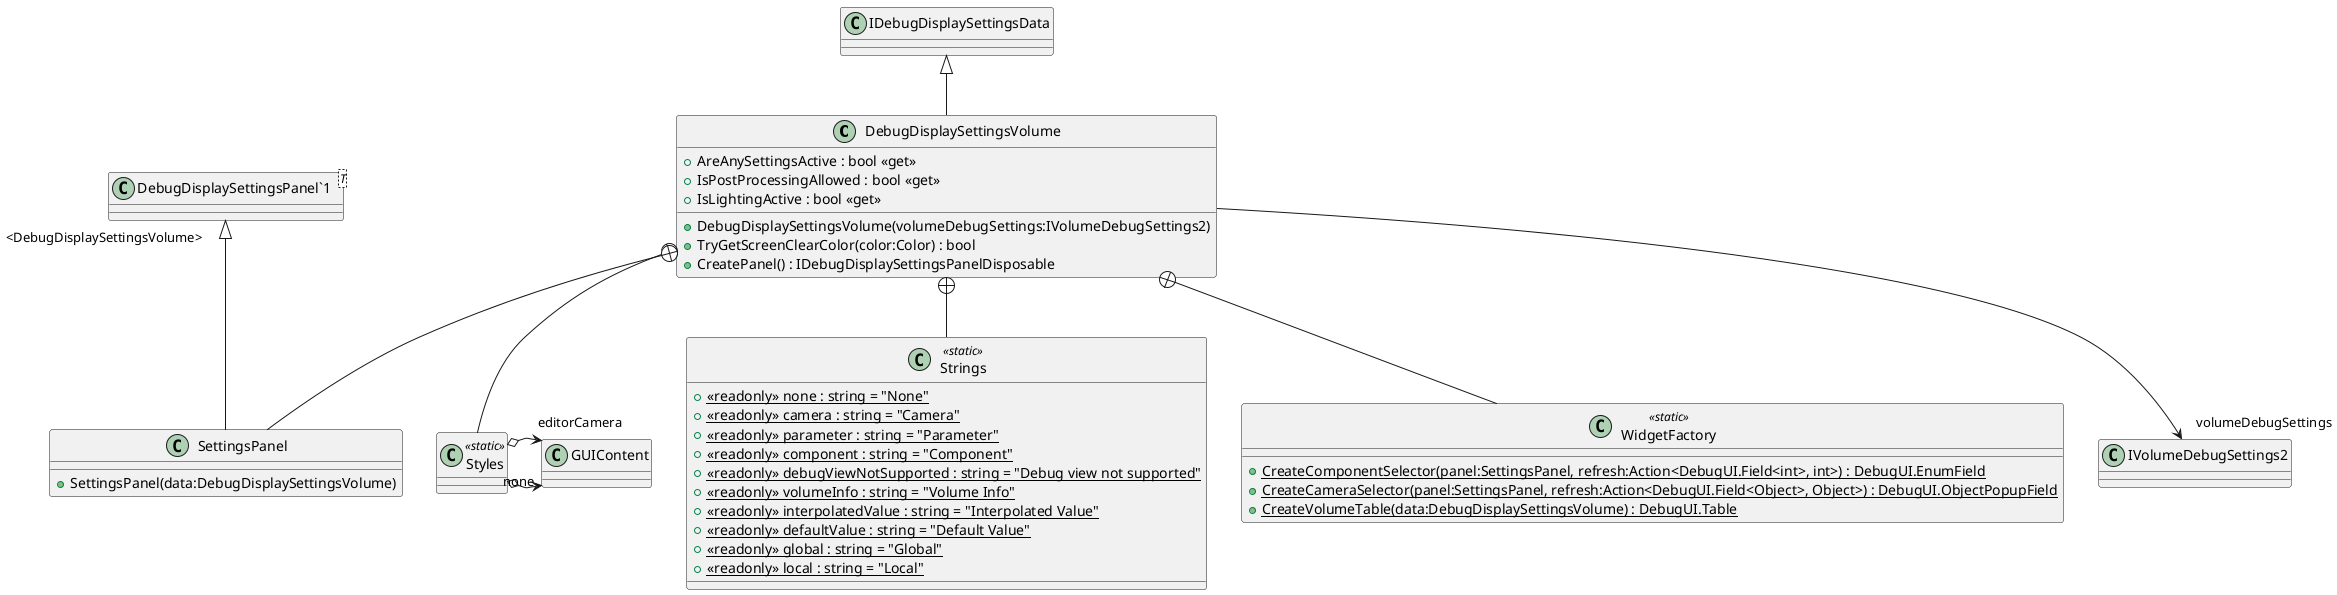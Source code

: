 @startuml
class DebugDisplaySettingsVolume {
    + DebugDisplaySettingsVolume(volumeDebugSettings:IVolumeDebugSettings2)
    + AreAnySettingsActive : bool <<get>>
    + IsPostProcessingAllowed : bool <<get>>
    + IsLightingActive : bool <<get>>
    + TryGetScreenClearColor(color:Color) : bool
    + CreatePanel() : IDebugDisplaySettingsPanelDisposable
}
class Styles <<static>> {
}
class Strings <<static>> {
    + {static} <<readonly>> none : string = "None"
    + {static} <<readonly>> camera : string = "Camera"
    + {static} <<readonly>> parameter : string = "Parameter"
    + {static} <<readonly>> component : string = "Component"
    + {static} <<readonly>> debugViewNotSupported : string = "Debug view not supported"
    + {static} <<readonly>> volumeInfo : string = "Volume Info"
    + {static} <<readonly>> interpolatedValue : string = "Interpolated Value"
    + {static} <<readonly>> defaultValue : string = "Default Value"
    + {static} <<readonly>> global : string = "Global"
    + {static} <<readonly>> local : string = "Local"
}
class WidgetFactory <<static>> {
    + {static} CreateComponentSelector(panel:SettingsPanel, refresh:Action<DebugUI.Field<int>, int>) : DebugUI.EnumField
    + {static} CreateCameraSelector(panel:SettingsPanel, refresh:Action<DebugUI.Field<Object>, Object>) : DebugUI.ObjectPopupField
    + {static} CreateVolumeTable(data:DebugDisplaySettingsVolume) : DebugUI.Table
}
class SettingsPanel {
    + SettingsPanel(data:DebugDisplaySettingsVolume)
}
class "DebugDisplaySettingsPanel`1"<T> {
}
IDebugDisplaySettingsData <|-- DebugDisplaySettingsVolume
DebugDisplaySettingsVolume --> "volumeDebugSettings" IVolumeDebugSettings2
DebugDisplaySettingsVolume +-- Styles
Styles o-> "none" GUIContent
Styles o-> "editorCamera" GUIContent
DebugDisplaySettingsVolume +-- Strings
DebugDisplaySettingsVolume +-- WidgetFactory
DebugDisplaySettingsVolume +-- SettingsPanel
"DebugDisplaySettingsPanel`1" "<DebugDisplaySettingsVolume>" <|-- SettingsPanel
@enduml
